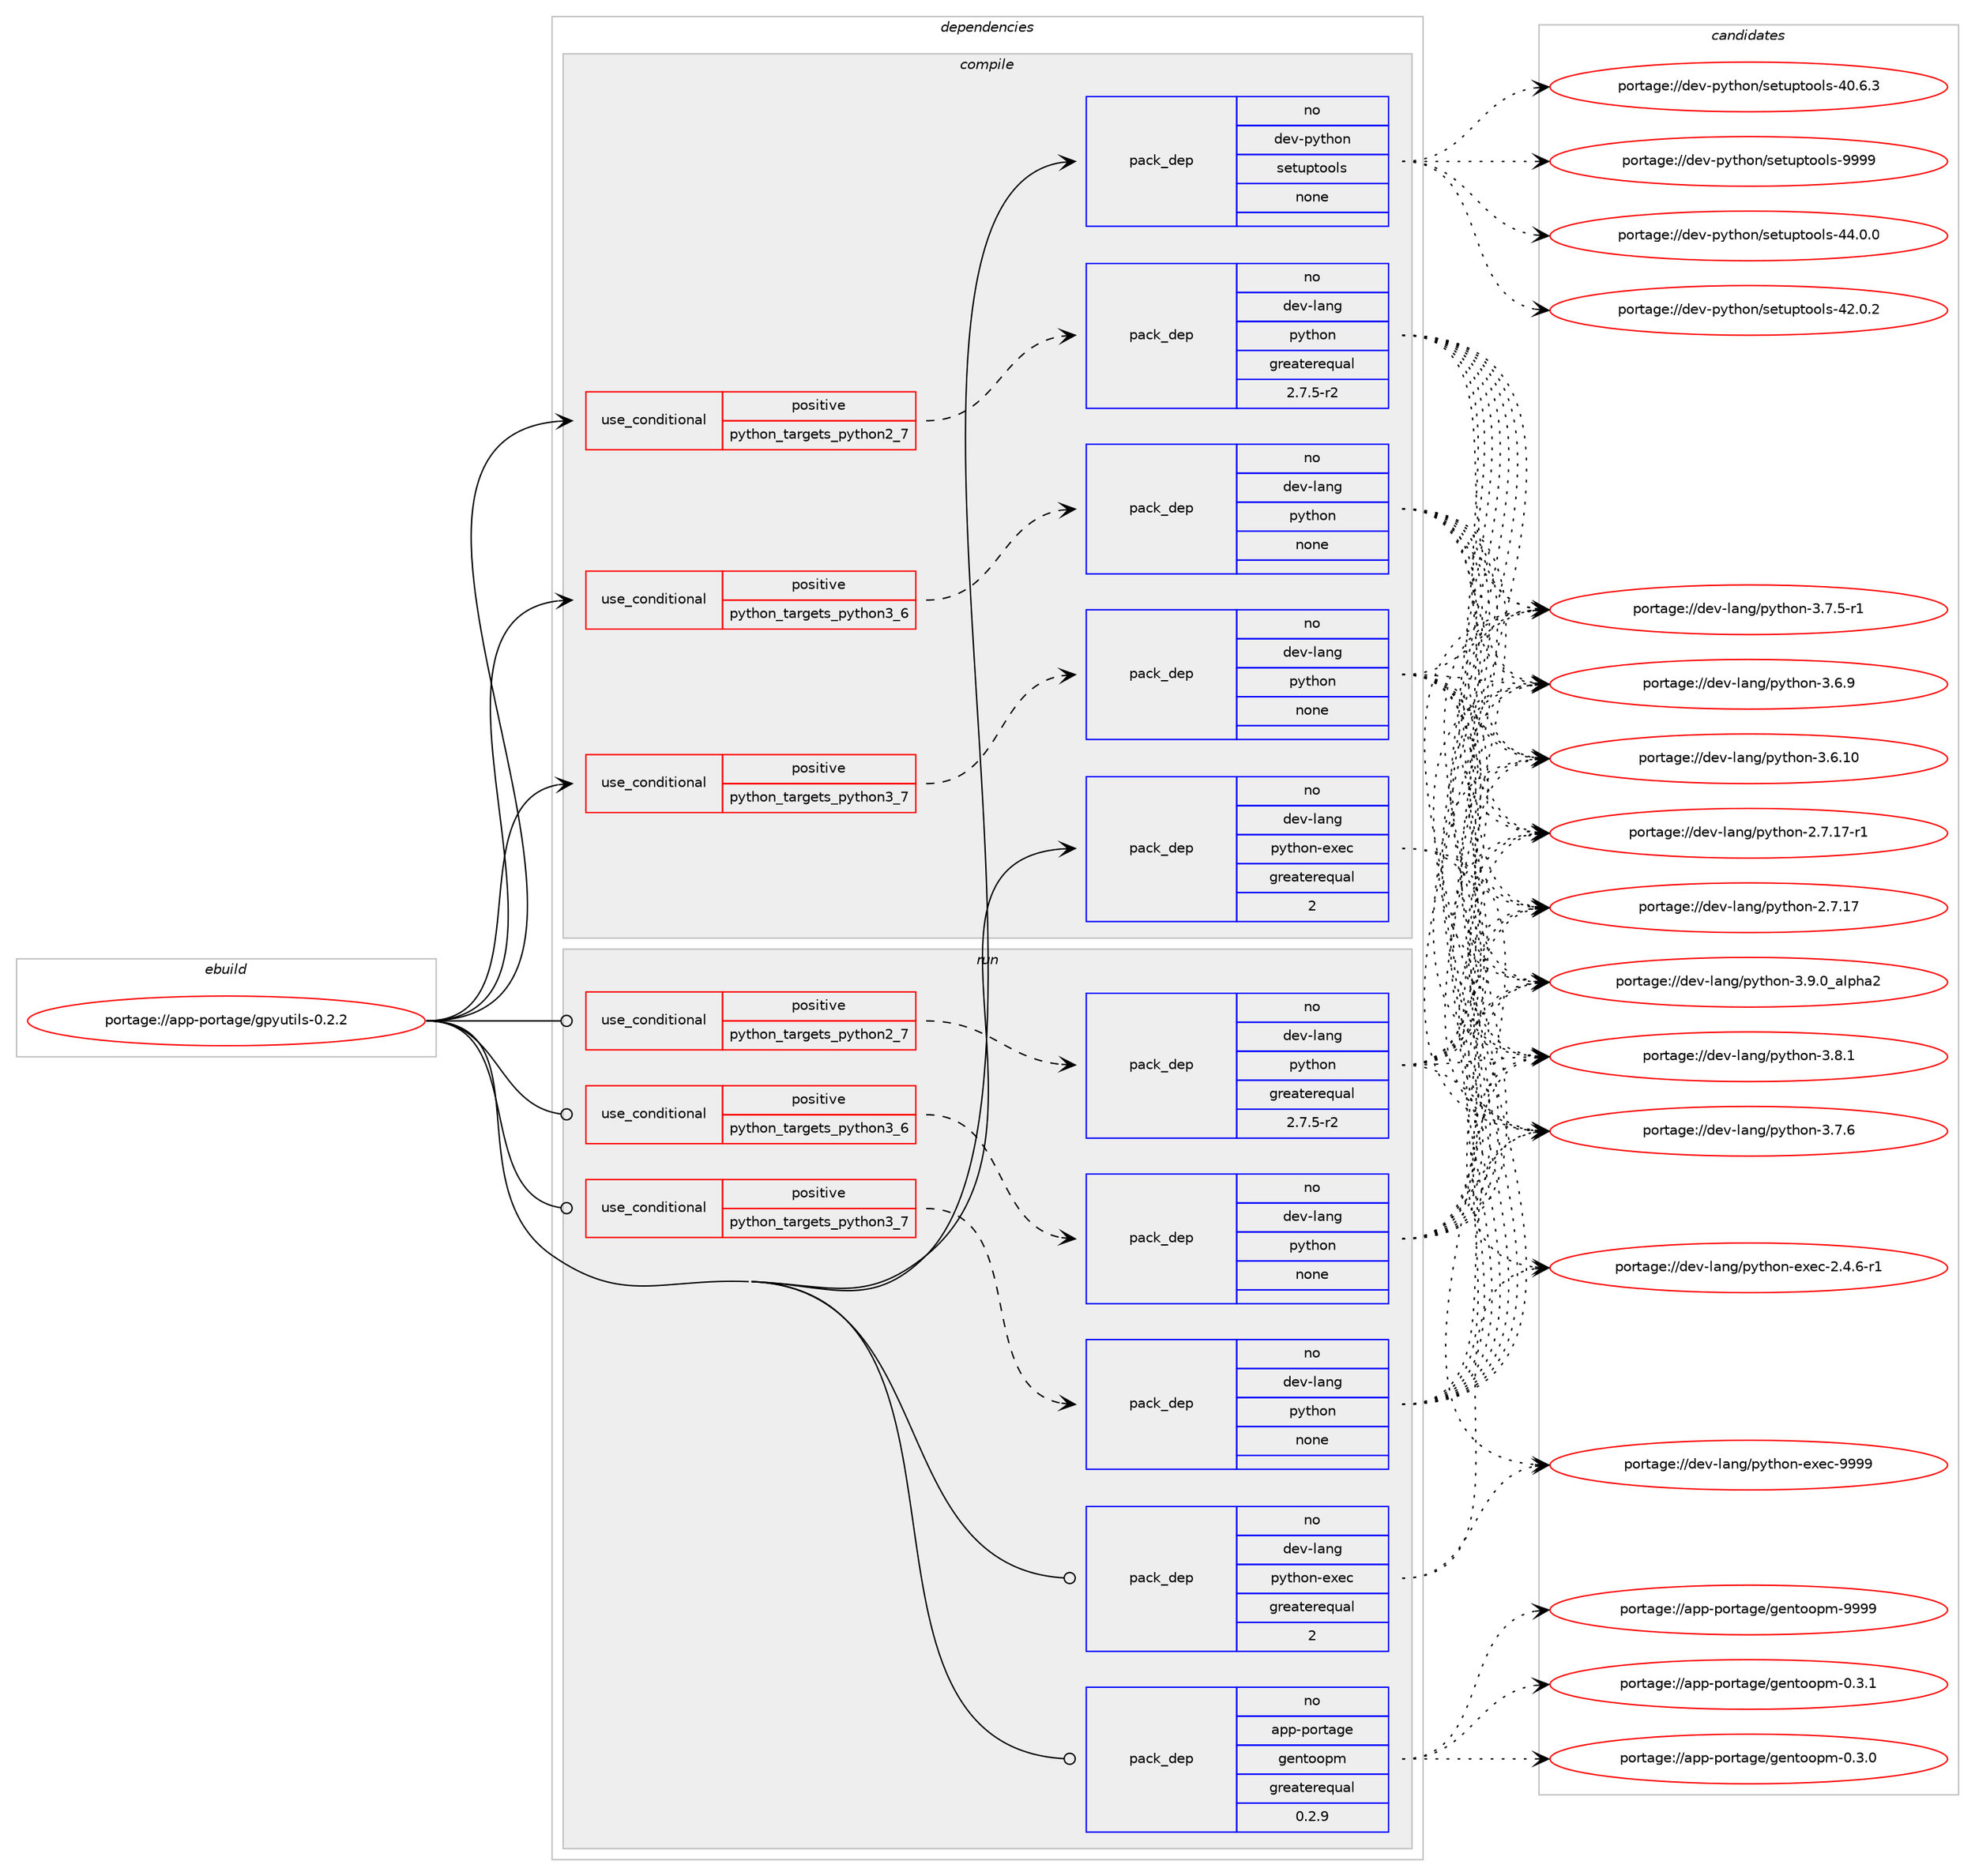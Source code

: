 digraph prolog {

# *************
# Graph options
# *************

newrank=true;
concentrate=true;
compound=true;
graph [rankdir=LR,fontname=Helvetica,fontsize=10,ranksep=1.5];#, ranksep=2.5, nodesep=0.2];
edge  [arrowhead=vee];
node  [fontname=Helvetica,fontsize=10];

# **********
# The ebuild
# **********

subgraph cluster_leftcol {
color=gray;
label=<<i>ebuild</i>>;
id [label="portage://app-portage/gpyutils-0.2.2", color=red, width=4, href="../app-portage/gpyutils-0.2.2.svg"];
}

# ****************
# The dependencies
# ****************

subgraph cluster_midcol {
color=gray;
label=<<i>dependencies</i>>;
subgraph cluster_compile {
fillcolor="#eeeeee";
style=filled;
label=<<i>compile</i>>;
subgraph cond141208 {
dependency601922 [label=<<TABLE BORDER="0" CELLBORDER="1" CELLSPACING="0" CELLPADDING="4"><TR><TD ROWSPAN="3" CELLPADDING="10">use_conditional</TD></TR><TR><TD>positive</TD></TR><TR><TD>python_targets_python2_7</TD></TR></TABLE>>, shape=none, color=red];
subgraph pack452668 {
dependency601923 [label=<<TABLE BORDER="0" CELLBORDER="1" CELLSPACING="0" CELLPADDING="4" WIDTH="220"><TR><TD ROWSPAN="6" CELLPADDING="30">pack_dep</TD></TR><TR><TD WIDTH="110">no</TD></TR><TR><TD>dev-lang</TD></TR><TR><TD>python</TD></TR><TR><TD>greaterequal</TD></TR><TR><TD>2.7.5-r2</TD></TR></TABLE>>, shape=none, color=blue];
}
dependency601922:e -> dependency601923:w [weight=20,style="dashed",arrowhead="vee"];
}
id:e -> dependency601922:w [weight=20,style="solid",arrowhead="vee"];
subgraph cond141209 {
dependency601924 [label=<<TABLE BORDER="0" CELLBORDER="1" CELLSPACING="0" CELLPADDING="4"><TR><TD ROWSPAN="3" CELLPADDING="10">use_conditional</TD></TR><TR><TD>positive</TD></TR><TR><TD>python_targets_python3_6</TD></TR></TABLE>>, shape=none, color=red];
subgraph pack452669 {
dependency601925 [label=<<TABLE BORDER="0" CELLBORDER="1" CELLSPACING="0" CELLPADDING="4" WIDTH="220"><TR><TD ROWSPAN="6" CELLPADDING="30">pack_dep</TD></TR><TR><TD WIDTH="110">no</TD></TR><TR><TD>dev-lang</TD></TR><TR><TD>python</TD></TR><TR><TD>none</TD></TR><TR><TD></TD></TR></TABLE>>, shape=none, color=blue];
}
dependency601924:e -> dependency601925:w [weight=20,style="dashed",arrowhead="vee"];
}
id:e -> dependency601924:w [weight=20,style="solid",arrowhead="vee"];
subgraph cond141210 {
dependency601926 [label=<<TABLE BORDER="0" CELLBORDER="1" CELLSPACING="0" CELLPADDING="4"><TR><TD ROWSPAN="3" CELLPADDING="10">use_conditional</TD></TR><TR><TD>positive</TD></TR><TR><TD>python_targets_python3_7</TD></TR></TABLE>>, shape=none, color=red];
subgraph pack452670 {
dependency601927 [label=<<TABLE BORDER="0" CELLBORDER="1" CELLSPACING="0" CELLPADDING="4" WIDTH="220"><TR><TD ROWSPAN="6" CELLPADDING="30">pack_dep</TD></TR><TR><TD WIDTH="110">no</TD></TR><TR><TD>dev-lang</TD></TR><TR><TD>python</TD></TR><TR><TD>none</TD></TR><TR><TD></TD></TR></TABLE>>, shape=none, color=blue];
}
dependency601926:e -> dependency601927:w [weight=20,style="dashed",arrowhead="vee"];
}
id:e -> dependency601926:w [weight=20,style="solid",arrowhead="vee"];
subgraph pack452671 {
dependency601928 [label=<<TABLE BORDER="0" CELLBORDER="1" CELLSPACING="0" CELLPADDING="4" WIDTH="220"><TR><TD ROWSPAN="6" CELLPADDING="30">pack_dep</TD></TR><TR><TD WIDTH="110">no</TD></TR><TR><TD>dev-lang</TD></TR><TR><TD>python-exec</TD></TR><TR><TD>greaterequal</TD></TR><TR><TD>2</TD></TR></TABLE>>, shape=none, color=blue];
}
id:e -> dependency601928:w [weight=20,style="solid",arrowhead="vee"];
subgraph pack452672 {
dependency601929 [label=<<TABLE BORDER="0" CELLBORDER="1" CELLSPACING="0" CELLPADDING="4" WIDTH="220"><TR><TD ROWSPAN="6" CELLPADDING="30">pack_dep</TD></TR><TR><TD WIDTH="110">no</TD></TR><TR><TD>dev-python</TD></TR><TR><TD>setuptools</TD></TR><TR><TD>none</TD></TR><TR><TD></TD></TR></TABLE>>, shape=none, color=blue];
}
id:e -> dependency601929:w [weight=20,style="solid",arrowhead="vee"];
}
subgraph cluster_compileandrun {
fillcolor="#eeeeee";
style=filled;
label=<<i>compile and run</i>>;
}
subgraph cluster_run {
fillcolor="#eeeeee";
style=filled;
label=<<i>run</i>>;
subgraph cond141211 {
dependency601930 [label=<<TABLE BORDER="0" CELLBORDER="1" CELLSPACING="0" CELLPADDING="4"><TR><TD ROWSPAN="3" CELLPADDING="10">use_conditional</TD></TR><TR><TD>positive</TD></TR><TR><TD>python_targets_python2_7</TD></TR></TABLE>>, shape=none, color=red];
subgraph pack452673 {
dependency601931 [label=<<TABLE BORDER="0" CELLBORDER="1" CELLSPACING="0" CELLPADDING="4" WIDTH="220"><TR><TD ROWSPAN="6" CELLPADDING="30">pack_dep</TD></TR><TR><TD WIDTH="110">no</TD></TR><TR><TD>dev-lang</TD></TR><TR><TD>python</TD></TR><TR><TD>greaterequal</TD></TR><TR><TD>2.7.5-r2</TD></TR></TABLE>>, shape=none, color=blue];
}
dependency601930:e -> dependency601931:w [weight=20,style="dashed",arrowhead="vee"];
}
id:e -> dependency601930:w [weight=20,style="solid",arrowhead="odot"];
subgraph cond141212 {
dependency601932 [label=<<TABLE BORDER="0" CELLBORDER="1" CELLSPACING="0" CELLPADDING="4"><TR><TD ROWSPAN="3" CELLPADDING="10">use_conditional</TD></TR><TR><TD>positive</TD></TR><TR><TD>python_targets_python3_6</TD></TR></TABLE>>, shape=none, color=red];
subgraph pack452674 {
dependency601933 [label=<<TABLE BORDER="0" CELLBORDER="1" CELLSPACING="0" CELLPADDING="4" WIDTH="220"><TR><TD ROWSPAN="6" CELLPADDING="30">pack_dep</TD></TR><TR><TD WIDTH="110">no</TD></TR><TR><TD>dev-lang</TD></TR><TR><TD>python</TD></TR><TR><TD>none</TD></TR><TR><TD></TD></TR></TABLE>>, shape=none, color=blue];
}
dependency601932:e -> dependency601933:w [weight=20,style="dashed",arrowhead="vee"];
}
id:e -> dependency601932:w [weight=20,style="solid",arrowhead="odot"];
subgraph cond141213 {
dependency601934 [label=<<TABLE BORDER="0" CELLBORDER="1" CELLSPACING="0" CELLPADDING="4"><TR><TD ROWSPAN="3" CELLPADDING="10">use_conditional</TD></TR><TR><TD>positive</TD></TR><TR><TD>python_targets_python3_7</TD></TR></TABLE>>, shape=none, color=red];
subgraph pack452675 {
dependency601935 [label=<<TABLE BORDER="0" CELLBORDER="1" CELLSPACING="0" CELLPADDING="4" WIDTH="220"><TR><TD ROWSPAN="6" CELLPADDING="30">pack_dep</TD></TR><TR><TD WIDTH="110">no</TD></TR><TR><TD>dev-lang</TD></TR><TR><TD>python</TD></TR><TR><TD>none</TD></TR><TR><TD></TD></TR></TABLE>>, shape=none, color=blue];
}
dependency601934:e -> dependency601935:w [weight=20,style="dashed",arrowhead="vee"];
}
id:e -> dependency601934:w [weight=20,style="solid",arrowhead="odot"];
subgraph pack452676 {
dependency601936 [label=<<TABLE BORDER="0" CELLBORDER="1" CELLSPACING="0" CELLPADDING="4" WIDTH="220"><TR><TD ROWSPAN="6" CELLPADDING="30">pack_dep</TD></TR><TR><TD WIDTH="110">no</TD></TR><TR><TD>app-portage</TD></TR><TR><TD>gentoopm</TD></TR><TR><TD>greaterequal</TD></TR><TR><TD>0.2.9</TD></TR></TABLE>>, shape=none, color=blue];
}
id:e -> dependency601936:w [weight=20,style="solid",arrowhead="odot"];
subgraph pack452677 {
dependency601937 [label=<<TABLE BORDER="0" CELLBORDER="1" CELLSPACING="0" CELLPADDING="4" WIDTH="220"><TR><TD ROWSPAN="6" CELLPADDING="30">pack_dep</TD></TR><TR><TD WIDTH="110">no</TD></TR><TR><TD>dev-lang</TD></TR><TR><TD>python-exec</TD></TR><TR><TD>greaterequal</TD></TR><TR><TD>2</TD></TR></TABLE>>, shape=none, color=blue];
}
id:e -> dependency601937:w [weight=20,style="solid",arrowhead="odot"];
}
}

# **************
# The candidates
# **************

subgraph cluster_choices {
rank=same;
color=gray;
label=<<i>candidates</i>>;

subgraph choice452668 {
color=black;
nodesep=1;
choice10010111845108971101034711212111610411111045514657464895971081121049750 [label="portage://dev-lang/python-3.9.0_alpha2", color=red, width=4,href="../dev-lang/python-3.9.0_alpha2.svg"];
choice100101118451089711010347112121116104111110455146564649 [label="portage://dev-lang/python-3.8.1", color=red, width=4,href="../dev-lang/python-3.8.1.svg"];
choice100101118451089711010347112121116104111110455146554654 [label="portage://dev-lang/python-3.7.6", color=red, width=4,href="../dev-lang/python-3.7.6.svg"];
choice1001011184510897110103471121211161041111104551465546534511449 [label="portage://dev-lang/python-3.7.5-r1", color=red, width=4,href="../dev-lang/python-3.7.5-r1.svg"];
choice100101118451089711010347112121116104111110455146544657 [label="portage://dev-lang/python-3.6.9", color=red, width=4,href="../dev-lang/python-3.6.9.svg"];
choice10010111845108971101034711212111610411111045514654464948 [label="portage://dev-lang/python-3.6.10", color=red, width=4,href="../dev-lang/python-3.6.10.svg"];
choice100101118451089711010347112121116104111110455046554649554511449 [label="portage://dev-lang/python-2.7.17-r1", color=red, width=4,href="../dev-lang/python-2.7.17-r1.svg"];
choice10010111845108971101034711212111610411111045504655464955 [label="portage://dev-lang/python-2.7.17", color=red, width=4,href="../dev-lang/python-2.7.17.svg"];
dependency601923:e -> choice10010111845108971101034711212111610411111045514657464895971081121049750:w [style=dotted,weight="100"];
dependency601923:e -> choice100101118451089711010347112121116104111110455146564649:w [style=dotted,weight="100"];
dependency601923:e -> choice100101118451089711010347112121116104111110455146554654:w [style=dotted,weight="100"];
dependency601923:e -> choice1001011184510897110103471121211161041111104551465546534511449:w [style=dotted,weight="100"];
dependency601923:e -> choice100101118451089711010347112121116104111110455146544657:w [style=dotted,weight="100"];
dependency601923:e -> choice10010111845108971101034711212111610411111045514654464948:w [style=dotted,weight="100"];
dependency601923:e -> choice100101118451089711010347112121116104111110455046554649554511449:w [style=dotted,weight="100"];
dependency601923:e -> choice10010111845108971101034711212111610411111045504655464955:w [style=dotted,weight="100"];
}
subgraph choice452669 {
color=black;
nodesep=1;
choice10010111845108971101034711212111610411111045514657464895971081121049750 [label="portage://dev-lang/python-3.9.0_alpha2", color=red, width=4,href="../dev-lang/python-3.9.0_alpha2.svg"];
choice100101118451089711010347112121116104111110455146564649 [label="portage://dev-lang/python-3.8.1", color=red, width=4,href="../dev-lang/python-3.8.1.svg"];
choice100101118451089711010347112121116104111110455146554654 [label="portage://dev-lang/python-3.7.6", color=red, width=4,href="../dev-lang/python-3.7.6.svg"];
choice1001011184510897110103471121211161041111104551465546534511449 [label="portage://dev-lang/python-3.7.5-r1", color=red, width=4,href="../dev-lang/python-3.7.5-r1.svg"];
choice100101118451089711010347112121116104111110455146544657 [label="portage://dev-lang/python-3.6.9", color=red, width=4,href="../dev-lang/python-3.6.9.svg"];
choice10010111845108971101034711212111610411111045514654464948 [label="portage://dev-lang/python-3.6.10", color=red, width=4,href="../dev-lang/python-3.6.10.svg"];
choice100101118451089711010347112121116104111110455046554649554511449 [label="portage://dev-lang/python-2.7.17-r1", color=red, width=4,href="../dev-lang/python-2.7.17-r1.svg"];
choice10010111845108971101034711212111610411111045504655464955 [label="portage://dev-lang/python-2.7.17", color=red, width=4,href="../dev-lang/python-2.7.17.svg"];
dependency601925:e -> choice10010111845108971101034711212111610411111045514657464895971081121049750:w [style=dotted,weight="100"];
dependency601925:e -> choice100101118451089711010347112121116104111110455146564649:w [style=dotted,weight="100"];
dependency601925:e -> choice100101118451089711010347112121116104111110455146554654:w [style=dotted,weight="100"];
dependency601925:e -> choice1001011184510897110103471121211161041111104551465546534511449:w [style=dotted,weight="100"];
dependency601925:e -> choice100101118451089711010347112121116104111110455146544657:w [style=dotted,weight="100"];
dependency601925:e -> choice10010111845108971101034711212111610411111045514654464948:w [style=dotted,weight="100"];
dependency601925:e -> choice100101118451089711010347112121116104111110455046554649554511449:w [style=dotted,weight="100"];
dependency601925:e -> choice10010111845108971101034711212111610411111045504655464955:w [style=dotted,weight="100"];
}
subgraph choice452670 {
color=black;
nodesep=1;
choice10010111845108971101034711212111610411111045514657464895971081121049750 [label="portage://dev-lang/python-3.9.0_alpha2", color=red, width=4,href="../dev-lang/python-3.9.0_alpha2.svg"];
choice100101118451089711010347112121116104111110455146564649 [label="portage://dev-lang/python-3.8.1", color=red, width=4,href="../dev-lang/python-3.8.1.svg"];
choice100101118451089711010347112121116104111110455146554654 [label="portage://dev-lang/python-3.7.6", color=red, width=4,href="../dev-lang/python-3.7.6.svg"];
choice1001011184510897110103471121211161041111104551465546534511449 [label="portage://dev-lang/python-3.7.5-r1", color=red, width=4,href="../dev-lang/python-3.7.5-r1.svg"];
choice100101118451089711010347112121116104111110455146544657 [label="portage://dev-lang/python-3.6.9", color=red, width=4,href="../dev-lang/python-3.6.9.svg"];
choice10010111845108971101034711212111610411111045514654464948 [label="portage://dev-lang/python-3.6.10", color=red, width=4,href="../dev-lang/python-3.6.10.svg"];
choice100101118451089711010347112121116104111110455046554649554511449 [label="portage://dev-lang/python-2.7.17-r1", color=red, width=4,href="../dev-lang/python-2.7.17-r1.svg"];
choice10010111845108971101034711212111610411111045504655464955 [label="portage://dev-lang/python-2.7.17", color=red, width=4,href="../dev-lang/python-2.7.17.svg"];
dependency601927:e -> choice10010111845108971101034711212111610411111045514657464895971081121049750:w [style=dotted,weight="100"];
dependency601927:e -> choice100101118451089711010347112121116104111110455146564649:w [style=dotted,weight="100"];
dependency601927:e -> choice100101118451089711010347112121116104111110455146554654:w [style=dotted,weight="100"];
dependency601927:e -> choice1001011184510897110103471121211161041111104551465546534511449:w [style=dotted,weight="100"];
dependency601927:e -> choice100101118451089711010347112121116104111110455146544657:w [style=dotted,weight="100"];
dependency601927:e -> choice10010111845108971101034711212111610411111045514654464948:w [style=dotted,weight="100"];
dependency601927:e -> choice100101118451089711010347112121116104111110455046554649554511449:w [style=dotted,weight="100"];
dependency601927:e -> choice10010111845108971101034711212111610411111045504655464955:w [style=dotted,weight="100"];
}
subgraph choice452671 {
color=black;
nodesep=1;
choice10010111845108971101034711212111610411111045101120101994557575757 [label="portage://dev-lang/python-exec-9999", color=red, width=4,href="../dev-lang/python-exec-9999.svg"];
choice10010111845108971101034711212111610411111045101120101994550465246544511449 [label="portage://dev-lang/python-exec-2.4.6-r1", color=red, width=4,href="../dev-lang/python-exec-2.4.6-r1.svg"];
dependency601928:e -> choice10010111845108971101034711212111610411111045101120101994557575757:w [style=dotted,weight="100"];
dependency601928:e -> choice10010111845108971101034711212111610411111045101120101994550465246544511449:w [style=dotted,weight="100"];
}
subgraph choice452672 {
color=black;
nodesep=1;
choice10010111845112121116104111110471151011161171121161111111081154557575757 [label="portage://dev-python/setuptools-9999", color=red, width=4,href="../dev-python/setuptools-9999.svg"];
choice100101118451121211161041111104711510111611711211611111110811545525246484648 [label="portage://dev-python/setuptools-44.0.0", color=red, width=4,href="../dev-python/setuptools-44.0.0.svg"];
choice100101118451121211161041111104711510111611711211611111110811545525046484650 [label="portage://dev-python/setuptools-42.0.2", color=red, width=4,href="../dev-python/setuptools-42.0.2.svg"];
choice100101118451121211161041111104711510111611711211611111110811545524846544651 [label="portage://dev-python/setuptools-40.6.3", color=red, width=4,href="../dev-python/setuptools-40.6.3.svg"];
dependency601929:e -> choice10010111845112121116104111110471151011161171121161111111081154557575757:w [style=dotted,weight="100"];
dependency601929:e -> choice100101118451121211161041111104711510111611711211611111110811545525246484648:w [style=dotted,weight="100"];
dependency601929:e -> choice100101118451121211161041111104711510111611711211611111110811545525046484650:w [style=dotted,weight="100"];
dependency601929:e -> choice100101118451121211161041111104711510111611711211611111110811545524846544651:w [style=dotted,weight="100"];
}
subgraph choice452673 {
color=black;
nodesep=1;
choice10010111845108971101034711212111610411111045514657464895971081121049750 [label="portage://dev-lang/python-3.9.0_alpha2", color=red, width=4,href="../dev-lang/python-3.9.0_alpha2.svg"];
choice100101118451089711010347112121116104111110455146564649 [label="portage://dev-lang/python-3.8.1", color=red, width=4,href="../dev-lang/python-3.8.1.svg"];
choice100101118451089711010347112121116104111110455146554654 [label="portage://dev-lang/python-3.7.6", color=red, width=4,href="../dev-lang/python-3.7.6.svg"];
choice1001011184510897110103471121211161041111104551465546534511449 [label="portage://dev-lang/python-3.7.5-r1", color=red, width=4,href="../dev-lang/python-3.7.5-r1.svg"];
choice100101118451089711010347112121116104111110455146544657 [label="portage://dev-lang/python-3.6.9", color=red, width=4,href="../dev-lang/python-3.6.9.svg"];
choice10010111845108971101034711212111610411111045514654464948 [label="portage://dev-lang/python-3.6.10", color=red, width=4,href="../dev-lang/python-3.6.10.svg"];
choice100101118451089711010347112121116104111110455046554649554511449 [label="portage://dev-lang/python-2.7.17-r1", color=red, width=4,href="../dev-lang/python-2.7.17-r1.svg"];
choice10010111845108971101034711212111610411111045504655464955 [label="portage://dev-lang/python-2.7.17", color=red, width=4,href="../dev-lang/python-2.7.17.svg"];
dependency601931:e -> choice10010111845108971101034711212111610411111045514657464895971081121049750:w [style=dotted,weight="100"];
dependency601931:e -> choice100101118451089711010347112121116104111110455146564649:w [style=dotted,weight="100"];
dependency601931:e -> choice100101118451089711010347112121116104111110455146554654:w [style=dotted,weight="100"];
dependency601931:e -> choice1001011184510897110103471121211161041111104551465546534511449:w [style=dotted,weight="100"];
dependency601931:e -> choice100101118451089711010347112121116104111110455146544657:w [style=dotted,weight="100"];
dependency601931:e -> choice10010111845108971101034711212111610411111045514654464948:w [style=dotted,weight="100"];
dependency601931:e -> choice100101118451089711010347112121116104111110455046554649554511449:w [style=dotted,weight="100"];
dependency601931:e -> choice10010111845108971101034711212111610411111045504655464955:w [style=dotted,weight="100"];
}
subgraph choice452674 {
color=black;
nodesep=1;
choice10010111845108971101034711212111610411111045514657464895971081121049750 [label="portage://dev-lang/python-3.9.0_alpha2", color=red, width=4,href="../dev-lang/python-3.9.0_alpha2.svg"];
choice100101118451089711010347112121116104111110455146564649 [label="portage://dev-lang/python-3.8.1", color=red, width=4,href="../dev-lang/python-3.8.1.svg"];
choice100101118451089711010347112121116104111110455146554654 [label="portage://dev-lang/python-3.7.6", color=red, width=4,href="../dev-lang/python-3.7.6.svg"];
choice1001011184510897110103471121211161041111104551465546534511449 [label="portage://dev-lang/python-3.7.5-r1", color=red, width=4,href="../dev-lang/python-3.7.5-r1.svg"];
choice100101118451089711010347112121116104111110455146544657 [label="portage://dev-lang/python-3.6.9", color=red, width=4,href="../dev-lang/python-3.6.9.svg"];
choice10010111845108971101034711212111610411111045514654464948 [label="portage://dev-lang/python-3.6.10", color=red, width=4,href="../dev-lang/python-3.6.10.svg"];
choice100101118451089711010347112121116104111110455046554649554511449 [label="portage://dev-lang/python-2.7.17-r1", color=red, width=4,href="../dev-lang/python-2.7.17-r1.svg"];
choice10010111845108971101034711212111610411111045504655464955 [label="portage://dev-lang/python-2.7.17", color=red, width=4,href="../dev-lang/python-2.7.17.svg"];
dependency601933:e -> choice10010111845108971101034711212111610411111045514657464895971081121049750:w [style=dotted,weight="100"];
dependency601933:e -> choice100101118451089711010347112121116104111110455146564649:w [style=dotted,weight="100"];
dependency601933:e -> choice100101118451089711010347112121116104111110455146554654:w [style=dotted,weight="100"];
dependency601933:e -> choice1001011184510897110103471121211161041111104551465546534511449:w [style=dotted,weight="100"];
dependency601933:e -> choice100101118451089711010347112121116104111110455146544657:w [style=dotted,weight="100"];
dependency601933:e -> choice10010111845108971101034711212111610411111045514654464948:w [style=dotted,weight="100"];
dependency601933:e -> choice100101118451089711010347112121116104111110455046554649554511449:w [style=dotted,weight="100"];
dependency601933:e -> choice10010111845108971101034711212111610411111045504655464955:w [style=dotted,weight="100"];
}
subgraph choice452675 {
color=black;
nodesep=1;
choice10010111845108971101034711212111610411111045514657464895971081121049750 [label="portage://dev-lang/python-3.9.0_alpha2", color=red, width=4,href="../dev-lang/python-3.9.0_alpha2.svg"];
choice100101118451089711010347112121116104111110455146564649 [label="portage://dev-lang/python-3.8.1", color=red, width=4,href="../dev-lang/python-3.8.1.svg"];
choice100101118451089711010347112121116104111110455146554654 [label="portage://dev-lang/python-3.7.6", color=red, width=4,href="../dev-lang/python-3.7.6.svg"];
choice1001011184510897110103471121211161041111104551465546534511449 [label="portage://dev-lang/python-3.7.5-r1", color=red, width=4,href="../dev-lang/python-3.7.5-r1.svg"];
choice100101118451089711010347112121116104111110455146544657 [label="portage://dev-lang/python-3.6.9", color=red, width=4,href="../dev-lang/python-3.6.9.svg"];
choice10010111845108971101034711212111610411111045514654464948 [label="portage://dev-lang/python-3.6.10", color=red, width=4,href="../dev-lang/python-3.6.10.svg"];
choice100101118451089711010347112121116104111110455046554649554511449 [label="portage://dev-lang/python-2.7.17-r1", color=red, width=4,href="../dev-lang/python-2.7.17-r1.svg"];
choice10010111845108971101034711212111610411111045504655464955 [label="portage://dev-lang/python-2.7.17", color=red, width=4,href="../dev-lang/python-2.7.17.svg"];
dependency601935:e -> choice10010111845108971101034711212111610411111045514657464895971081121049750:w [style=dotted,weight="100"];
dependency601935:e -> choice100101118451089711010347112121116104111110455146564649:w [style=dotted,weight="100"];
dependency601935:e -> choice100101118451089711010347112121116104111110455146554654:w [style=dotted,weight="100"];
dependency601935:e -> choice1001011184510897110103471121211161041111104551465546534511449:w [style=dotted,weight="100"];
dependency601935:e -> choice100101118451089711010347112121116104111110455146544657:w [style=dotted,weight="100"];
dependency601935:e -> choice10010111845108971101034711212111610411111045514654464948:w [style=dotted,weight="100"];
dependency601935:e -> choice100101118451089711010347112121116104111110455046554649554511449:w [style=dotted,weight="100"];
dependency601935:e -> choice10010111845108971101034711212111610411111045504655464955:w [style=dotted,weight="100"];
}
subgraph choice452676 {
color=black;
nodesep=1;
choice971121124511211111411697103101471031011101161111111121094557575757 [label="portage://app-portage/gentoopm-9999", color=red, width=4,href="../app-portage/gentoopm-9999.svg"];
choice97112112451121111141169710310147103101110116111111112109454846514649 [label="portage://app-portage/gentoopm-0.3.1", color=red, width=4,href="../app-portage/gentoopm-0.3.1.svg"];
choice97112112451121111141169710310147103101110116111111112109454846514648 [label="portage://app-portage/gentoopm-0.3.0", color=red, width=4,href="../app-portage/gentoopm-0.3.0.svg"];
dependency601936:e -> choice971121124511211111411697103101471031011101161111111121094557575757:w [style=dotted,weight="100"];
dependency601936:e -> choice97112112451121111141169710310147103101110116111111112109454846514649:w [style=dotted,weight="100"];
dependency601936:e -> choice97112112451121111141169710310147103101110116111111112109454846514648:w [style=dotted,weight="100"];
}
subgraph choice452677 {
color=black;
nodesep=1;
choice10010111845108971101034711212111610411111045101120101994557575757 [label="portage://dev-lang/python-exec-9999", color=red, width=4,href="../dev-lang/python-exec-9999.svg"];
choice10010111845108971101034711212111610411111045101120101994550465246544511449 [label="portage://dev-lang/python-exec-2.4.6-r1", color=red, width=4,href="../dev-lang/python-exec-2.4.6-r1.svg"];
dependency601937:e -> choice10010111845108971101034711212111610411111045101120101994557575757:w [style=dotted,weight="100"];
dependency601937:e -> choice10010111845108971101034711212111610411111045101120101994550465246544511449:w [style=dotted,weight="100"];
}
}

}
